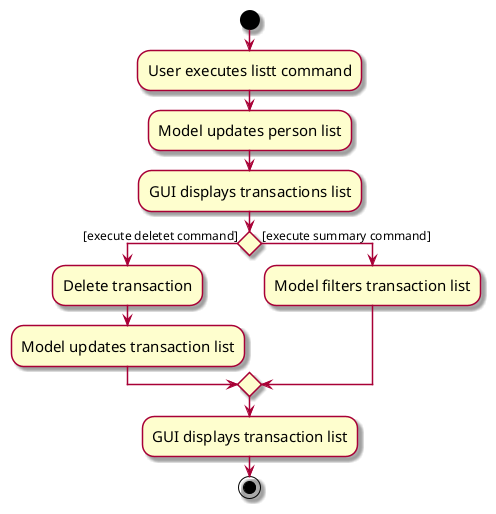 @startuml
skin rose
skinparam ActivityFontSize 15
skinparam ArrowFontSize 12
start
:User executes listt command;
:Model updates person list;
:GUI displays transactions list;

'Since the beta syntax does not support placing the condition outside the
'diamond we place it as the true branch instead.

if () then ([execute deletet command])
    :Delete transaction;
    :Model updates transaction list;
else([execute summary command])
    :Model filters transaction list;
endif

:GUI displays transaction list;
stop
@enduml
